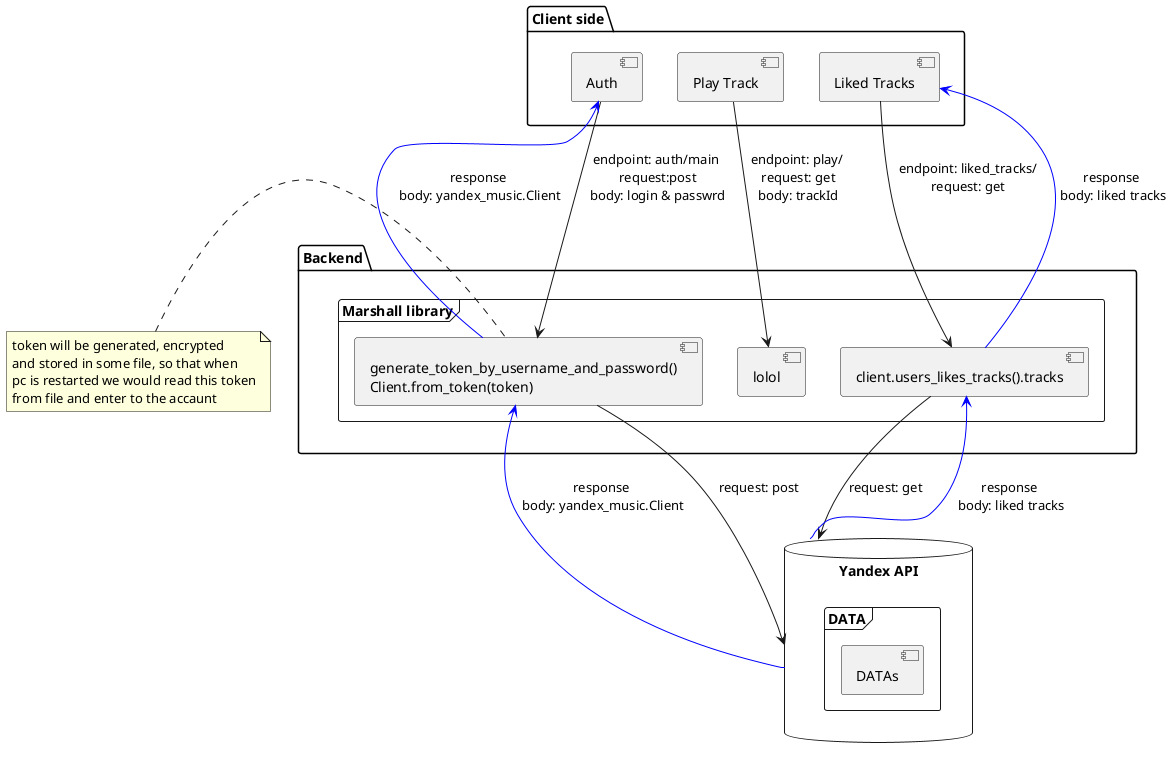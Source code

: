 @startuml

package "Client side" as client {
  [Play Track]
  [Liked Tracks]
  [Auth]
}

folder "Backend" as backend{
    frame "Marshall library" as marshal{
           [generate_token_by_username_and_password()\nClient.from_token(token)] as back_auth
           [client.users_likes_tracks().tracks] as liked_tracks
           [lolol] as play_track
    }
}

database "Yandex API" as yandex{
    frame "DATA"{
        [DATAs]
    }
}

note left of back_auth
token will be generated, encrypted
and stored in some file, so that when
pc is restarted we would read this token
from file and enter to the accaunt
end note


[Auth] --> back_auth : endpoint: auth/main\n request:post\n body: login & passwrd\n 
[Liked Tracks] --> liked_tracks: endpoint: liked_tracks/\nrequest: get\n
liked_tracks --> yandex: request: get\n
back_auth --> yandex : request: post\n
yandex -[#blue]-> back_auth: response\n body: yandex_music.Client
yandex -[#blue]-> liked_tracks: response\n body: liked tracks
back_auth -[#blue]-> [Auth]: response\n body: yandex_music.Client
liked_tracks -[#blue]-> [Liked Tracks]: response\n body: liked tracks

[Play Track] --> [play_track]: endpoint: play/\n request: get\n body: trackId\n 

client -[hidden]-> backend
' backend -[hidden]-> yandex

@enduml
